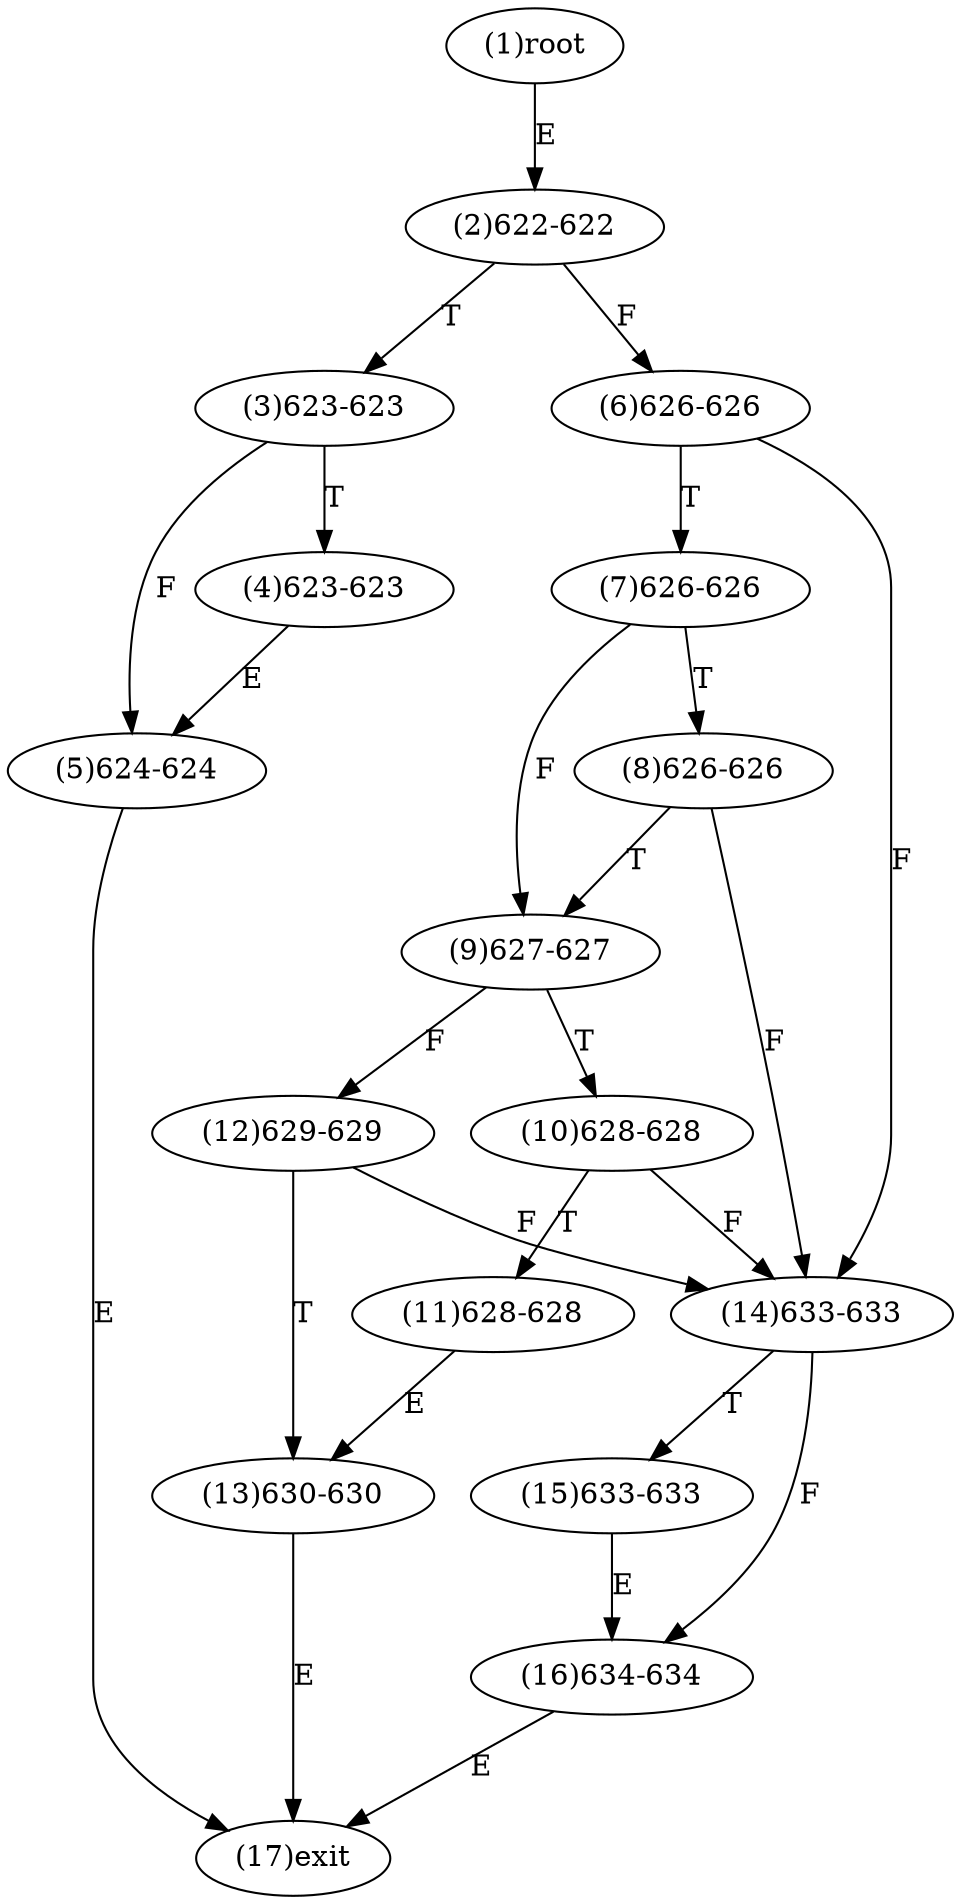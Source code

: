 digraph "" { 
1[ label="(1)root"];
2[ label="(2)622-622"];
3[ label="(3)623-623"];
4[ label="(4)623-623"];
5[ label="(5)624-624"];
6[ label="(6)626-626"];
7[ label="(7)626-626"];
8[ label="(8)626-626"];
9[ label="(9)627-627"];
10[ label="(10)628-628"];
11[ label="(11)628-628"];
12[ label="(12)629-629"];
13[ label="(13)630-630"];
14[ label="(14)633-633"];
15[ label="(15)633-633"];
17[ label="(17)exit"];
16[ label="(16)634-634"];
1->2[ label="E"];
2->6[ label="F"];
2->3[ label="T"];
3->5[ label="F"];
3->4[ label="T"];
4->5[ label="E"];
5->17[ label="E"];
6->14[ label="F"];
6->7[ label="T"];
7->9[ label="F"];
7->8[ label="T"];
8->14[ label="F"];
8->9[ label="T"];
9->12[ label="F"];
9->10[ label="T"];
10->14[ label="F"];
10->11[ label="T"];
11->13[ label="E"];
12->14[ label="F"];
12->13[ label="T"];
13->17[ label="E"];
14->16[ label="F"];
14->15[ label="T"];
15->16[ label="E"];
16->17[ label="E"];
}